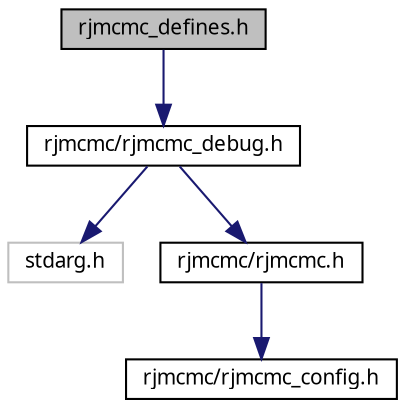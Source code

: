 digraph "rjmcmc_defines.h"
{
  edge [fontname="FreeSans.ttf",fontsize="10",labelfontname="FreeSans.ttf",labelfontsize="10"];
  node [fontname="FreeSans.ttf",fontsize="10",shape=record];
  Node1 [label="rjmcmc_defines.h",height=0.2,width=0.4,color="black", fillcolor="grey75", style="filled", fontcolor="black"];
  Node1 -> Node2 [color="midnightblue",fontsize="10",style="solid",fontname="FreeSans.ttf"];
  Node2 [label="rjmcmc/rjmcmc_debug.h",height=0.2,width=0.4,color="black", fillcolor="white", style="filled",URL="$rjmcmc__debug_8h.html"];
  Node2 -> Node3 [color="midnightblue",fontsize="10",style="solid",fontname="FreeSans.ttf"];
  Node3 [label="stdarg.h",height=0.2,width=0.4,color="grey75", fillcolor="white", style="filled"];
  Node2 -> Node4 [color="midnightblue",fontsize="10",style="solid",fontname="FreeSans.ttf"];
  Node4 [label="rjmcmc/rjmcmc.h",height=0.2,width=0.4,color="black", fillcolor="white", style="filled",URL="$rjmcmc_8h.html"];
  Node4 -> Node5 [color="midnightblue",fontsize="10",style="solid",fontname="FreeSans.ttf"];
  Node5 [label="rjmcmc/rjmcmc_config.h",height=0.2,width=0.4,color="black", fillcolor="white", style="filled",URL="$rjmcmc__config_8h.html"];
}
